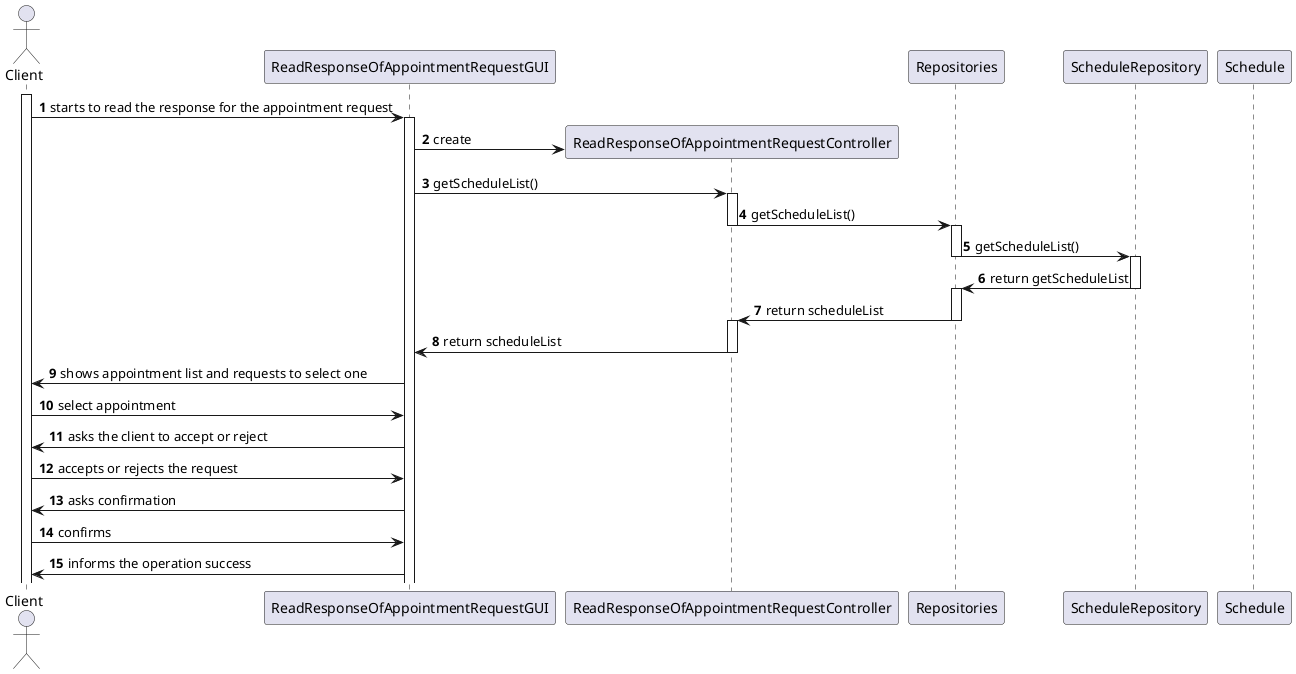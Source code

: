 @startuml

actor Client as client
participant ReadResponseOfAppointmentRequestGUI as ui
participant ReadResponseOfAppointmentRequestController as ctr
participant Repositories as repos
participant ScheduleRepository as repo
participant Schedule

autonumber

activate client

client -> ui: starts to read the response for the appointment request

activate ui

ui -> ctr** : create

ui -> ctr: getScheduleList()

activate ctr

ctr -> repos: getScheduleList()

deactivate ctr
activate repos

repos -> repo: getScheduleList()

deactivate repos
activate repo

repo -> repos: return getScheduleList

deactivate repo
activate repos

repos -> ctr: return scheduleList

deactivate repos
activate ctr

ctr -> ui: return scheduleList

deactivate ctr

ui -> client: shows appointment list and requests to select one

client -> ui: select appointment

ui -> client: asks the client to accept or reject

client -> ui: accepts or rejects the request

ui -> client: asks confirmation

client -> ui: confirms

ui -> client: informs the operation success

@enduml